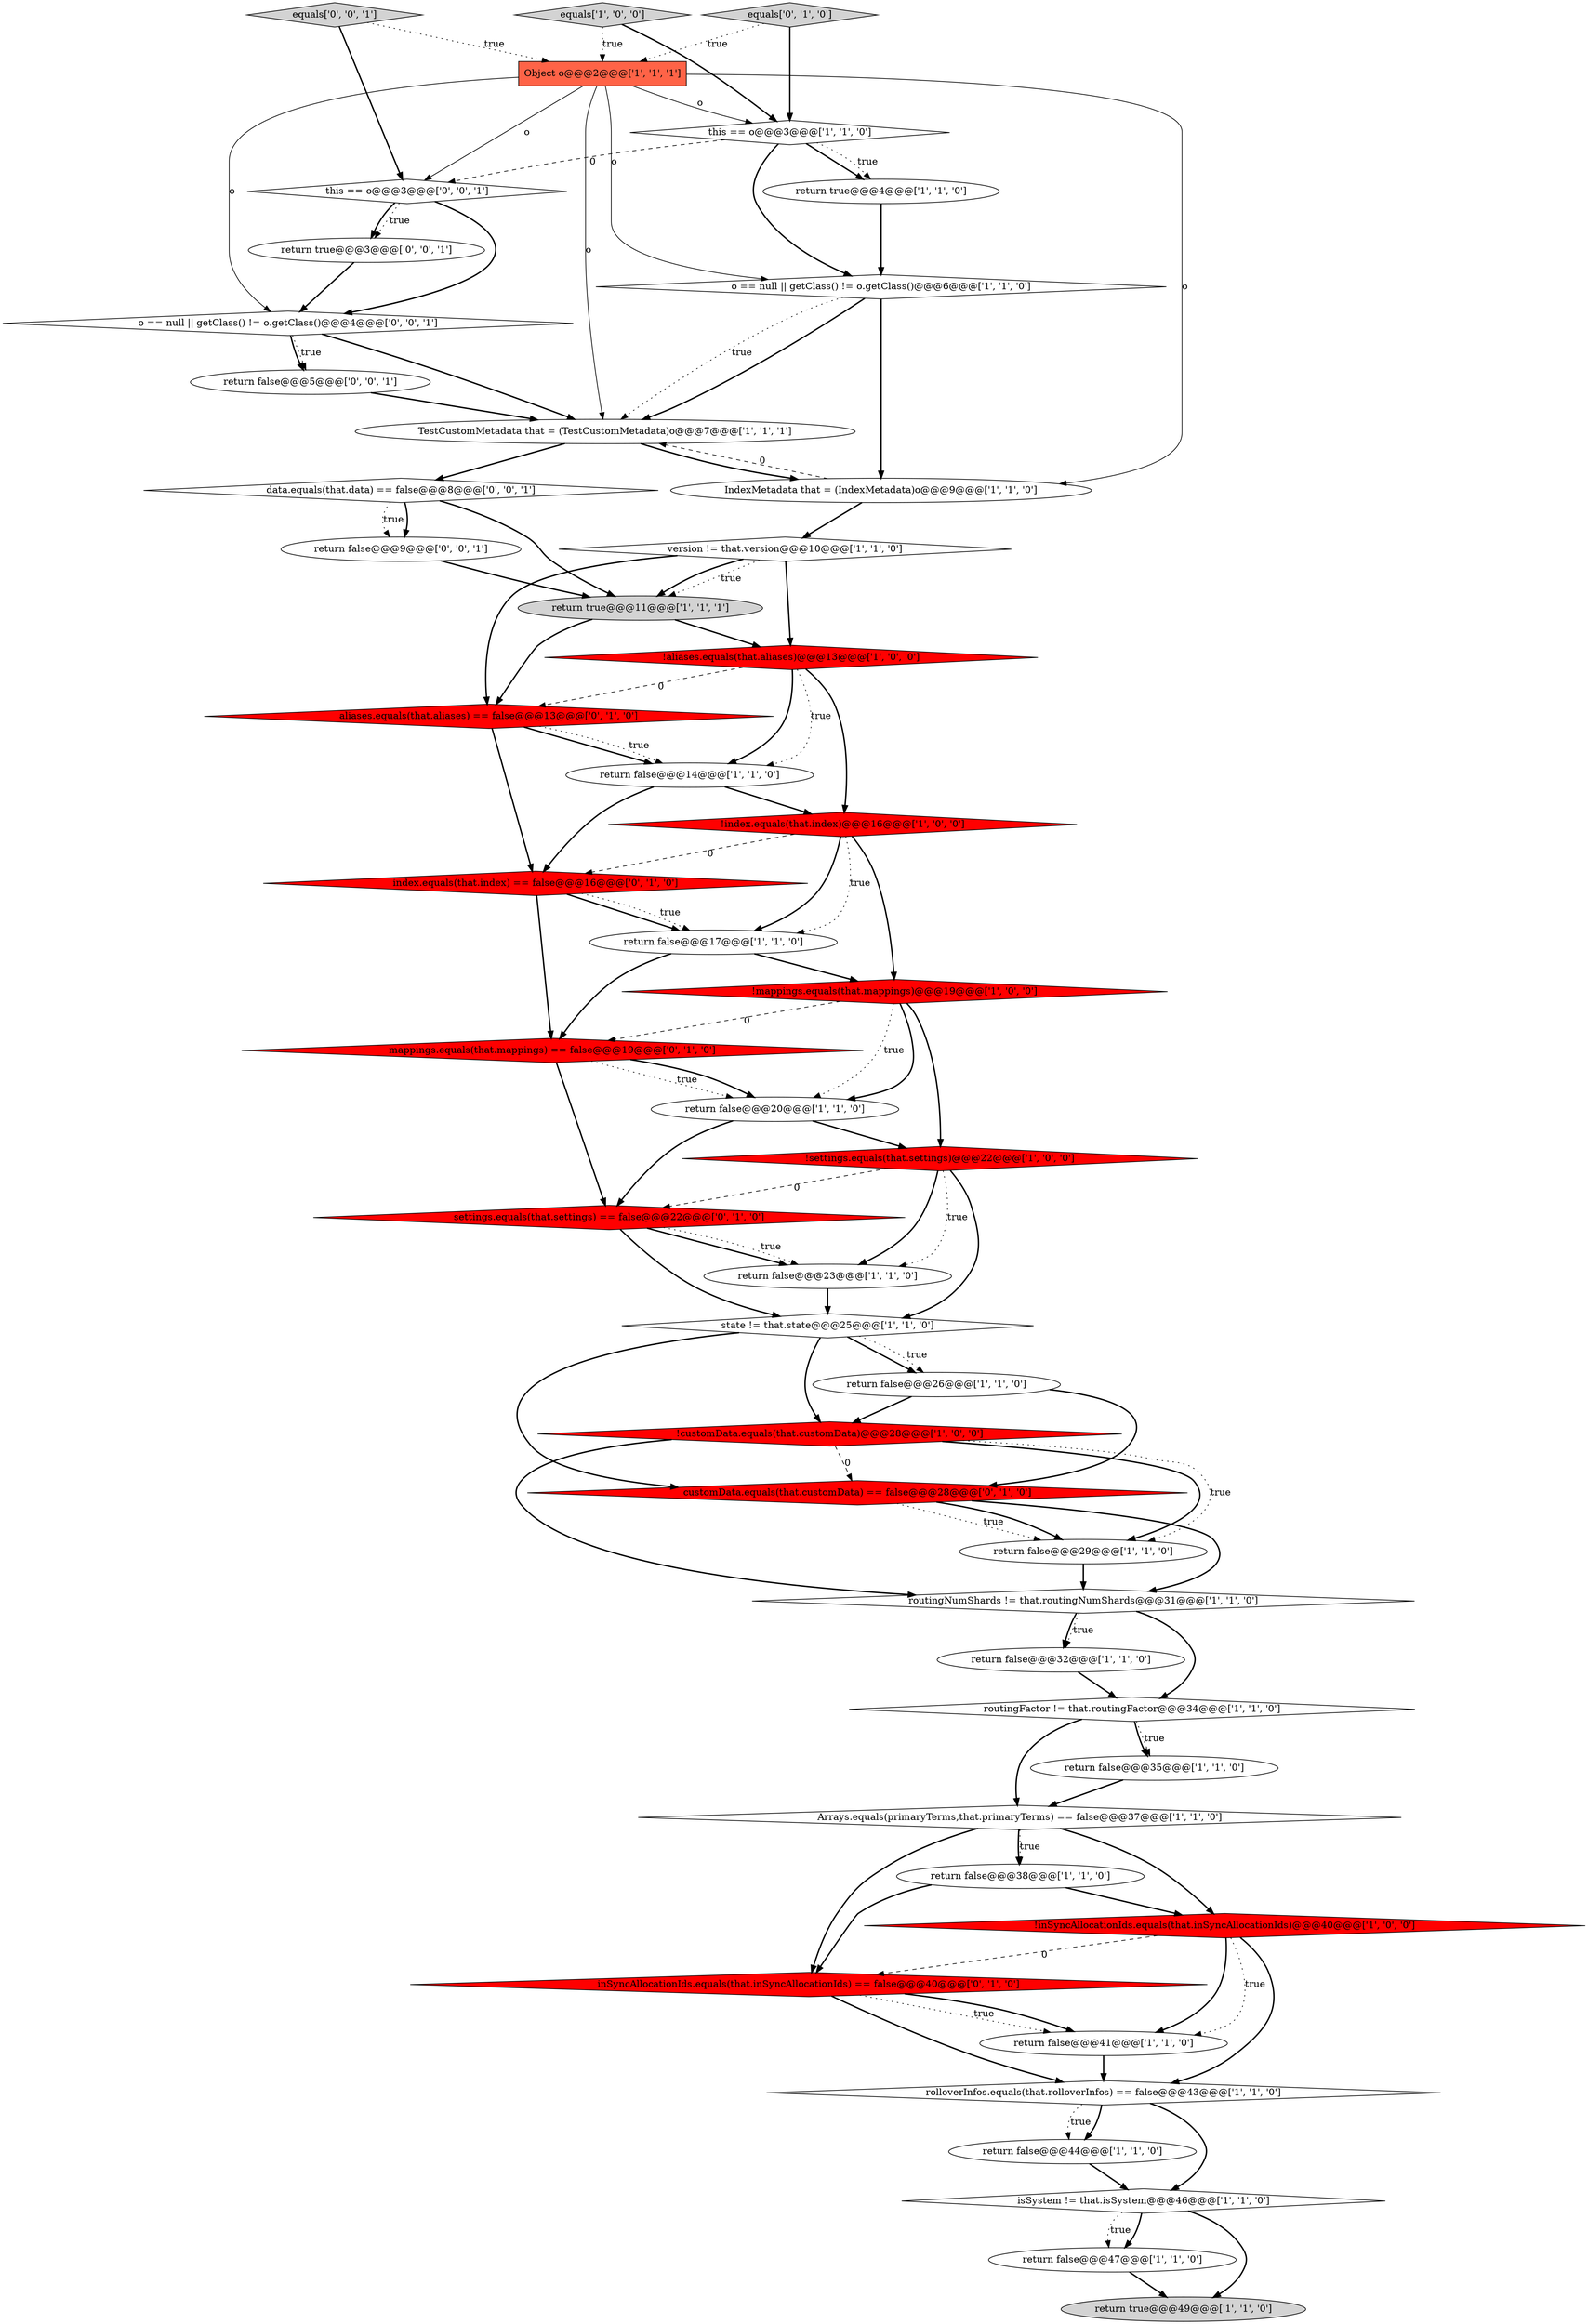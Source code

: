digraph {
44 [style = filled, label = "equals['0', '0', '1']", fillcolor = lightgray, shape = diamond image = "AAA0AAABBB3BBB"];
30 [style = filled, label = "return true@@@4@@@['1', '1', '0']", fillcolor = white, shape = ellipse image = "AAA0AAABBB1BBB"];
35 [style = filled, label = "customData.equals(that.customData) == false@@@28@@@['0', '1', '0']", fillcolor = red, shape = diamond image = "AAA1AAABBB2BBB"];
40 [style = filled, label = "index.equals(that.index) == false@@@16@@@['0', '1', '0']", fillcolor = red, shape = diamond image = "AAA1AAABBB2BBB"];
47 [style = filled, label = "this == o@@@3@@@['0', '0', '1']", fillcolor = white, shape = diamond image = "AAA0AAABBB3BBB"];
12 [style = filled, label = "this == o@@@3@@@['1', '1', '0']", fillcolor = white, shape = diamond image = "AAA0AAABBB1BBB"];
39 [style = filled, label = "inSyncAllocationIds.equals(that.inSyncAllocationIds) == false@@@40@@@['0', '1', '0']", fillcolor = red, shape = diamond image = "AAA1AAABBB2BBB"];
7 [style = filled, label = "routingFactor != that.routingFactor@@@34@@@['1', '1', '0']", fillcolor = white, shape = diamond image = "AAA0AAABBB1BBB"];
33 [style = filled, label = "Arrays.equals(primaryTerms,that.primaryTerms) == false@@@37@@@['1', '1', '0']", fillcolor = white, shape = diamond image = "AAA0AAABBB1BBB"];
23 [style = filled, label = "return true@@@49@@@['1', '1', '0']", fillcolor = lightgray, shape = ellipse image = "AAA0AAABBB1BBB"];
2 [style = filled, label = "return false@@@41@@@['1', '1', '0']", fillcolor = white, shape = ellipse image = "AAA0AAABBB1BBB"];
36 [style = filled, label = "aliases.equals(that.aliases) == false@@@13@@@['0', '1', '0']", fillcolor = red, shape = diamond image = "AAA1AAABBB2BBB"];
37 [style = filled, label = "settings.equals(that.settings) == false@@@22@@@['0', '1', '0']", fillcolor = red, shape = diamond image = "AAA1AAABBB2BBB"];
41 [style = filled, label = "o == null || getClass() != o.getClass()@@@4@@@['0', '0', '1']", fillcolor = white, shape = diamond image = "AAA0AAABBB3BBB"];
9 [style = filled, label = "return false@@@47@@@['1', '1', '0']", fillcolor = white, shape = ellipse image = "AAA0AAABBB1BBB"];
21 [style = filled, label = "return false@@@23@@@['1', '1', '0']", fillcolor = white, shape = ellipse image = "AAA0AAABBB1BBB"];
38 [style = filled, label = "equals['0', '1', '0']", fillcolor = lightgray, shape = diamond image = "AAA0AAABBB2BBB"];
43 [style = filled, label = "return true@@@3@@@['0', '0', '1']", fillcolor = white, shape = ellipse image = "AAA0AAABBB3BBB"];
31 [style = filled, label = "return false@@@14@@@['1', '1', '0']", fillcolor = white, shape = ellipse image = "AAA0AAABBB1BBB"];
6 [style = filled, label = "!customData.equals(that.customData)@@@28@@@['1', '0', '0']", fillcolor = red, shape = diamond image = "AAA1AAABBB1BBB"];
1 [style = filled, label = "return false@@@38@@@['1', '1', '0']", fillcolor = white, shape = ellipse image = "AAA0AAABBB1BBB"];
34 [style = filled, label = "mappings.equals(that.mappings) == false@@@19@@@['0', '1', '0']", fillcolor = red, shape = diamond image = "AAA1AAABBB2BBB"];
4 [style = filled, label = "o == null || getClass() != o.getClass()@@@6@@@['1', '1', '0']", fillcolor = white, shape = diamond image = "AAA0AAABBB1BBB"];
26 [style = filled, label = "!inSyncAllocationIds.equals(that.inSyncAllocationIds)@@@40@@@['1', '0', '0']", fillcolor = red, shape = diamond image = "AAA1AAABBB1BBB"];
45 [style = filled, label = "data.equals(that.data) == false@@@8@@@['0', '0', '1']", fillcolor = white, shape = diamond image = "AAA0AAABBB3BBB"];
24 [style = filled, label = "version != that.version@@@10@@@['1', '1', '0']", fillcolor = white, shape = diamond image = "AAA0AAABBB1BBB"];
29 [style = filled, label = "return false@@@29@@@['1', '1', '0']", fillcolor = white, shape = ellipse image = "AAA0AAABBB1BBB"];
20 [style = filled, label = "equals['1', '0', '0']", fillcolor = lightgray, shape = diamond image = "AAA0AAABBB1BBB"];
22 [style = filled, label = "return false@@@20@@@['1', '1', '0']", fillcolor = white, shape = ellipse image = "AAA0AAABBB1BBB"];
28 [style = filled, label = "return false@@@26@@@['1', '1', '0']", fillcolor = white, shape = ellipse image = "AAA0AAABBB1BBB"];
42 [style = filled, label = "return false@@@9@@@['0', '0', '1']", fillcolor = white, shape = ellipse image = "AAA0AAABBB3BBB"];
19 [style = filled, label = "state != that.state@@@25@@@['1', '1', '0']", fillcolor = white, shape = diamond image = "AAA0AAABBB1BBB"];
15 [style = filled, label = "return false@@@32@@@['1', '1', '0']", fillcolor = white, shape = ellipse image = "AAA0AAABBB1BBB"];
16 [style = filled, label = "routingNumShards != that.routingNumShards@@@31@@@['1', '1', '0']", fillcolor = white, shape = diamond image = "AAA0AAABBB1BBB"];
17 [style = filled, label = "return false@@@35@@@['1', '1', '0']", fillcolor = white, shape = ellipse image = "AAA0AAABBB1BBB"];
18 [style = filled, label = "!mappings.equals(that.mappings)@@@19@@@['1', '0', '0']", fillcolor = red, shape = diamond image = "AAA1AAABBB1BBB"];
11 [style = filled, label = "!aliases.equals(that.aliases)@@@13@@@['1', '0', '0']", fillcolor = red, shape = diamond image = "AAA1AAABBB1BBB"];
25 [style = filled, label = "TestCustomMetadata that = (TestCustomMetadata)o@@@7@@@['1', '1', '1']", fillcolor = white, shape = ellipse image = "AAA0AAABBB1BBB"];
27 [style = filled, label = "return false@@@17@@@['1', '1', '0']", fillcolor = white, shape = ellipse image = "AAA0AAABBB1BBB"];
46 [style = filled, label = "return false@@@5@@@['0', '0', '1']", fillcolor = white, shape = ellipse image = "AAA0AAABBB3BBB"];
5 [style = filled, label = "Object o@@@2@@@['1', '1', '1']", fillcolor = tomato, shape = box image = "AAA0AAABBB1BBB"];
3 [style = filled, label = "!settings.equals(that.settings)@@@22@@@['1', '0', '0']", fillcolor = red, shape = diamond image = "AAA1AAABBB1BBB"];
32 [style = filled, label = "IndexMetadata that = (IndexMetadata)o@@@9@@@['1', '1', '0']", fillcolor = white, shape = ellipse image = "AAA0AAABBB1BBB"];
14 [style = filled, label = "isSystem != that.isSystem@@@46@@@['1', '1', '0']", fillcolor = white, shape = diamond image = "AAA0AAABBB1BBB"];
0 [style = filled, label = "return false@@@44@@@['1', '1', '0']", fillcolor = white, shape = ellipse image = "AAA0AAABBB1BBB"];
13 [style = filled, label = "!index.equals(that.index)@@@16@@@['1', '0', '0']", fillcolor = red, shape = diamond image = "AAA1AAABBB1BBB"];
8 [style = filled, label = "rolloverInfos.equals(that.rolloverInfos) == false@@@43@@@['1', '1', '0']", fillcolor = white, shape = diamond image = "AAA0AAABBB1BBB"];
10 [style = filled, label = "return true@@@11@@@['1', '1', '1']", fillcolor = lightgray, shape = ellipse image = "AAA0AAABBB1BBB"];
18->3 [style = bold, label=""];
28->6 [style = bold, label=""];
46->25 [style = bold, label=""];
13->27 [style = dotted, label="true"];
4->25 [style = bold, label=""];
25->45 [style = bold, label=""];
22->37 [style = bold, label=""];
16->7 [style = bold, label=""];
38->12 [style = bold, label=""];
5->32 [style = solid, label="o"];
6->29 [style = bold, label=""];
6->35 [style = dashed, label="0"];
8->0 [style = bold, label=""];
0->14 [style = bold, label=""];
18->22 [style = bold, label=""];
11->31 [style = dotted, label="true"];
3->19 [style = bold, label=""];
24->11 [style = bold, label=""];
11->13 [style = bold, label=""];
45->42 [style = bold, label=""];
45->42 [style = dotted, label="true"];
31->40 [style = bold, label=""];
14->9 [style = bold, label=""];
8->0 [style = dotted, label="true"];
19->28 [style = bold, label=""];
44->47 [style = bold, label=""];
38->5 [style = dotted, label="true"];
45->10 [style = bold, label=""];
10->11 [style = bold, label=""];
24->10 [style = bold, label=""];
39->2 [style = dotted, label="true"];
21->19 [style = bold, label=""];
41->46 [style = dotted, label="true"];
26->2 [style = dotted, label="true"];
36->31 [style = bold, label=""];
39->8 [style = bold, label=""];
37->21 [style = bold, label=""];
47->43 [style = bold, label=""];
40->34 [style = bold, label=""];
13->40 [style = dashed, label="0"];
19->6 [style = bold, label=""];
11->36 [style = dashed, label="0"];
44->5 [style = dotted, label="true"];
36->31 [style = dotted, label="true"];
5->12 [style = solid, label="o"];
20->5 [style = dotted, label="true"];
47->43 [style = dotted, label="true"];
7->33 [style = bold, label=""];
34->22 [style = dotted, label="true"];
28->35 [style = bold, label=""];
6->29 [style = dotted, label="true"];
12->47 [style = dashed, label="0"];
47->41 [style = bold, label=""];
41->46 [style = bold, label=""];
7->17 [style = dotted, label="true"];
29->16 [style = bold, label=""];
13->18 [style = bold, label=""];
26->39 [style = dashed, label="0"];
1->39 [style = bold, label=""];
35->29 [style = dotted, label="true"];
27->18 [style = bold, label=""];
36->40 [style = bold, label=""];
7->17 [style = bold, label=""];
35->29 [style = bold, label=""];
3->37 [style = dashed, label="0"];
31->13 [style = bold, label=""];
8->14 [style = bold, label=""];
26->8 [style = bold, label=""];
5->41 [style = solid, label="o"];
33->26 [style = bold, label=""];
18->34 [style = dashed, label="0"];
11->31 [style = bold, label=""];
19->28 [style = dotted, label="true"];
13->27 [style = bold, label=""];
27->34 [style = bold, label=""];
14->23 [style = bold, label=""];
3->21 [style = dotted, label="true"];
40->27 [style = bold, label=""];
19->35 [style = bold, label=""];
39->2 [style = bold, label=""];
43->41 [style = bold, label=""];
3->21 [style = bold, label=""];
40->27 [style = dotted, label="true"];
5->25 [style = solid, label="o"];
32->25 [style = dashed, label="0"];
16->15 [style = dotted, label="true"];
18->22 [style = dotted, label="true"];
16->15 [style = bold, label=""];
35->16 [style = bold, label=""];
15->7 [style = bold, label=""];
37->21 [style = dotted, label="true"];
25->32 [style = bold, label=""];
12->30 [style = bold, label=""];
17->33 [style = bold, label=""];
33->1 [style = bold, label=""];
4->25 [style = dotted, label="true"];
1->26 [style = bold, label=""];
12->30 [style = dotted, label="true"];
10->36 [style = bold, label=""];
34->22 [style = bold, label=""];
9->23 [style = bold, label=""];
24->10 [style = dotted, label="true"];
22->3 [style = bold, label=""];
24->36 [style = bold, label=""];
26->2 [style = bold, label=""];
33->39 [style = bold, label=""];
12->4 [style = bold, label=""];
34->37 [style = bold, label=""];
6->16 [style = bold, label=""];
30->4 [style = bold, label=""];
42->10 [style = bold, label=""];
20->12 [style = bold, label=""];
33->1 [style = dotted, label="true"];
14->9 [style = dotted, label="true"];
37->19 [style = bold, label=""];
41->25 [style = bold, label=""];
5->4 [style = solid, label="o"];
32->24 [style = bold, label=""];
4->32 [style = bold, label=""];
2->8 [style = bold, label=""];
5->47 [style = solid, label="o"];
}
